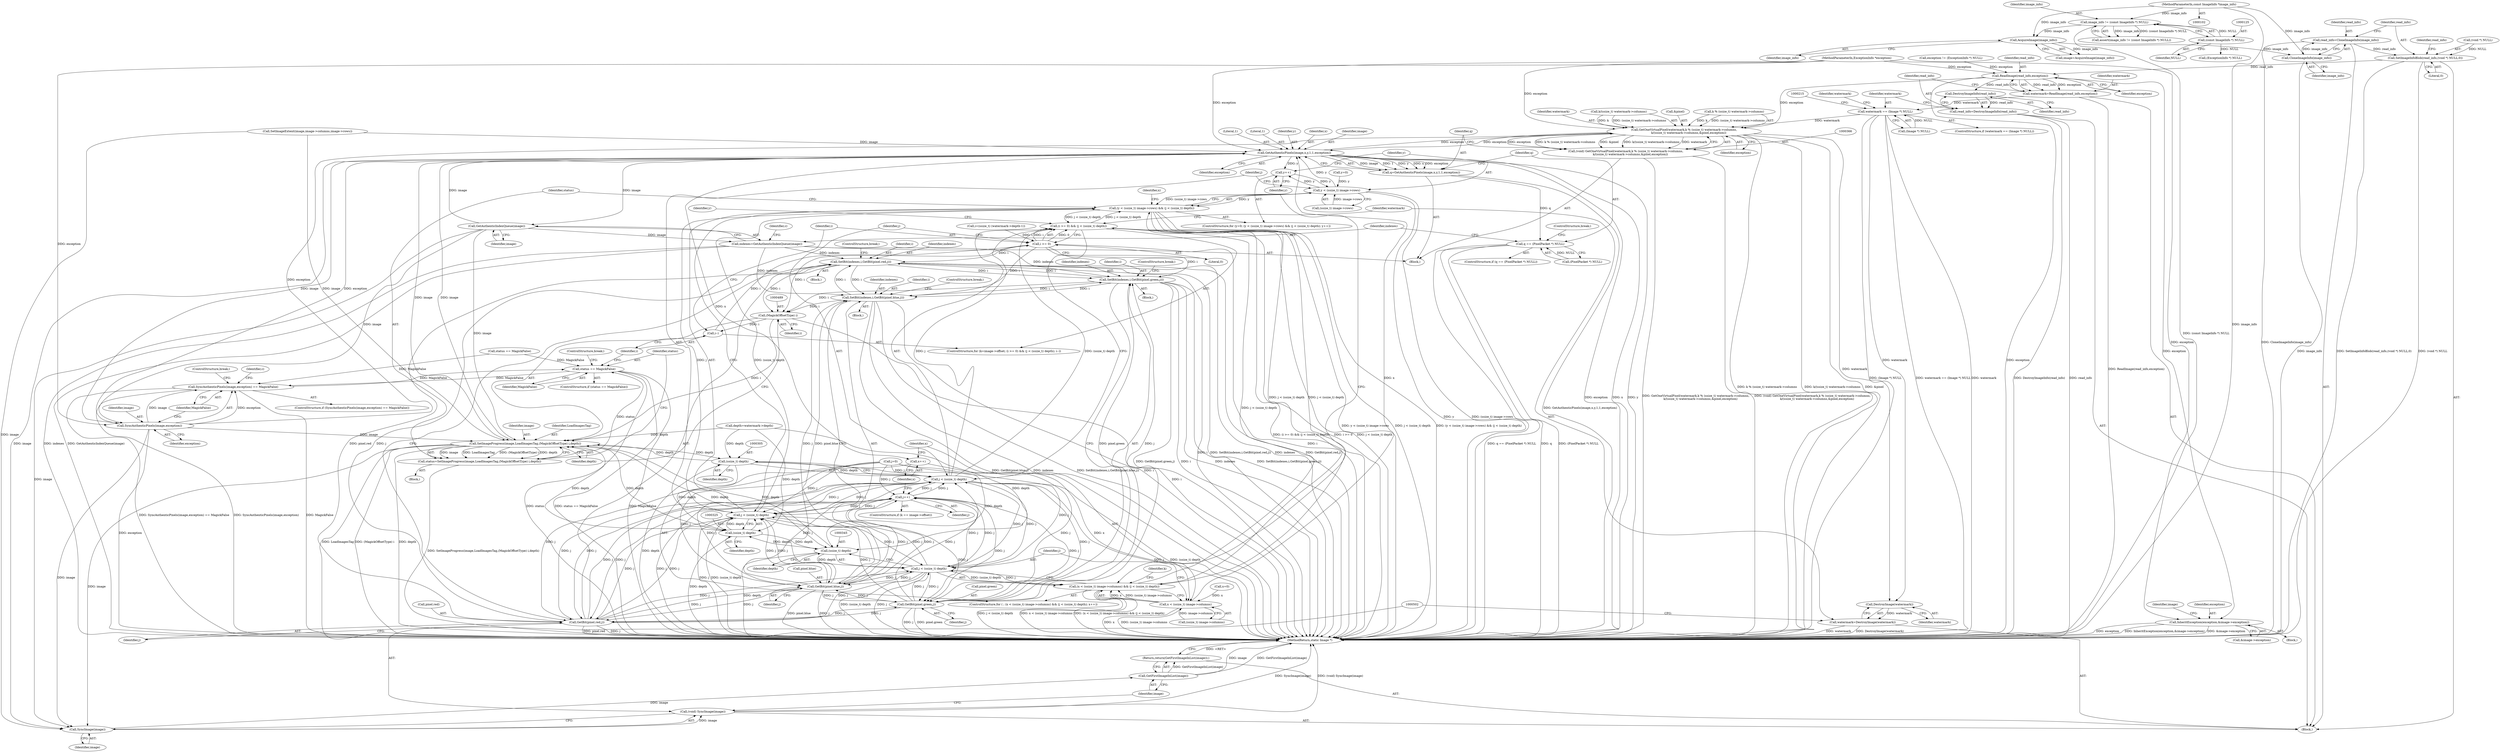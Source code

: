 digraph "0_ImageMagick_f6e9d0d9955e85bdd7540b251cd50d598dacc5e6_58@API" {
"1000182" [label="(Call,read_info=CloneImageInfo(image_info))"];
"1000184" [label="(Call,CloneImageInfo(image_info))"];
"1000165" [label="(Call,AcquireImage(image_info))"];
"1000122" [label="(Call,image_info != (const ImageInfo *) NULL)"];
"1000103" [label="(MethodParameterIn,const ImageInfo *image_info)"];
"1000124" [label="(Call,(const ImageInfo *) NULL)"];
"1000186" [label="(Call,SetImageInfoBlob(read_info,(void *) NULL,0))"];
"1000200" [label="(Call,ReadImage(read_info,exception))"];
"1000198" [label="(Call,watermark=ReadImage(read_info,exception))"];
"1000208" [label="(Call,watermark == (Image *) NULL)"];
"1000367" [label="(Call,GetOneVirtualPixel(watermark,k % (ssize_t) watermark->columns,\n          k/(ssize_t) watermark->columns,&pixel,exception))"];
"1000365" [label="(Call,(void) GetOneVirtualPixel(watermark,k % (ssize_t) watermark->columns,\n          k/(ssize_t) watermark->columns,&pixel,exception))"];
"1000388" [label="(Call,GetAuthenticPixels(image,x,y,1,1,exception))"];
"1000327" [label="(Call,y++)"];
"1000315" [label="(Call,y < (ssize_t) image->rows)"];
"1000314" [label="(Call,(y < (ssize_t) image->rows) && (j < (ssize_t) depth))"];
"1000298" [label="(Call,(i >= 0) && (j < (ssize_t) depth))"];
"1000334" [label="(Call,(x < (ssize_t) image->columns) && (j < (ssize_t) depth))"];
"1000347" [label="(Call,x++)"];
"1000335" [label="(Call,x < (ssize_t) image->columns)"];
"1000386" [label="(Call,q=GetAuthenticPixels(image,x,y,1,1,exception))"];
"1000396" [label="(Call,q == (PixelPacket *) NULL)"];
"1000404" [label="(Call,GetAuthenticIndexQueue(image))"];
"1000402" [label="(Call,indexes=GetAuthenticIndexQueue(image))"];
"1000411" [label="(Call,SetBit(indexes,i,GetBit(pixel.red,j)))"];
"1000422" [label="(Call,SetBit(indexes,i,GetBit(pixel.green,j)))"];
"1000433" [label="(Call,SetBit(indexes,i,GetBit(pixel.blue,j)))"];
"1000488" [label="(Call,(MagickOffsetType) i)"];
"1000307" [label="(Call,i--)"];
"1000299" [label="(Call,i >= 0)"];
"1000485" [label="(Call,SetImageProgress(image,LoadImagesTag,(MagickOffsetType) i,depth))"];
"1000304" [label="(Call,(ssize_t) depth)"];
"1000302" [label="(Call,j < (ssize_t) depth)"];
"1000322" [label="(Call,j < (ssize_t) depth)"];
"1000342" [label="(Call,j < (ssize_t) depth)"];
"1000414" [label="(Call,GetBit(pixel.red,j))"];
"1000425" [label="(Call,GetBit(pixel.green,j))"];
"1000436" [label="(Call,GetBit(pixel.blue,j))"];
"1000481" [label="(Call,j++)"];
"1000324" [label="(Call,(ssize_t) depth)"];
"1000344" [label="(Call,(ssize_t) depth)"];
"1000483" [label="(Call,status=SetImageProgress(image,LoadImagesTag,(MagickOffsetType) i,depth))"];
"1000493" [label="(Call,status == MagickFalse)"];
"1000443" [label="(Call,SyncAuthenticPixels(image,exception) == MagickFalse)"];
"1000503" [label="(Call,SyncImage(image))"];
"1000501" [label="(Call,(void) SyncImage(image))"];
"1000506" [label="(Call,GetFirstImageInList(image))"];
"1000505" [label="(Return,return(GetFirstImageInList(image));)"];
"1000444" [label="(Call,SyncAuthenticPixels(image,exception))"];
"1000499" [label="(Call,DestroyImage(watermark))"];
"1000497" [label="(Call,watermark=DestroyImage(watermark))"];
"1000205" [label="(Call,DestroyImageInfo(read_info))"];
"1000203" [label="(Call,read_info=DestroyImageInfo(read_info))"];
"1000260" [label="(Call,InheritException(exception,&image->exception))"];
"1000396" [label="(Call,q == (PixelPacket *) NULL)"];
"1000404" [label="(Call,GetAuthenticIndexQueue(image))"];
"1000484" [label="(Identifier,status)"];
"1000334" [label="(Call,(x < (ssize_t) image->columns) && (j < (ssize_t) depth))"];
"1000500" [label="(Identifier,watermark)"];
"1000195" [label="(Identifier,read_info)"];
"1000481" [label="(Call,j++)"];
"1000105" [label="(Block,)"];
"1000314" [label="(Call,(y < (ssize_t) image->rows) && (j < (ssize_t) depth))"];
"1000330" [label="(Call,x=0)"];
"1000103" [label="(MethodParameterIn,const ImageInfo *image_info)"];
"1000123" [label="(Identifier,image_info)"];
"1000386" [label="(Call,q=GetAuthenticPixels(image,x,y,1,1,exception))"];
"1000300" [label="(Identifier,i)"];
"1000447" [label="(Identifier,MagickFalse)"];
"1000497" [label="(Call,watermark=DestroyImage(watermark))"];
"1000422" [label="(Call,SetBit(indexes,i,GetBit(pixel.green,j)))"];
"1000317" [label="(Call,(ssize_t) image->rows)"];
"1000411" [label="(Call,SetBit(indexes,i,GetBit(pixel.red,j)))"];
"1000331" [label="(Identifier,x)"];
"1000198" [label="(Call,watermark=ReadImage(read_info,exception))"];
"1000394" [label="(Identifier,exception)"];
"1000413" [label="(Identifier,i)"];
"1000342" [label="(Call,j < (ssize_t) depth)"];
"1000486" [label="(Identifier,image)"];
"1000104" [label="(MethodParameterIn,ExceptionInfo *exception)"];
"1000328" [label="(Identifier,y)"];
"1000393" [label="(Literal,1)"];
"1000392" [label="(Literal,1)"];
"1000488" [label="(Call,(MagickOffsetType) i)"];
"1000166" [label="(Identifier,image_info)"];
"1000335" [label="(Call,x < (ssize_t) image->columns)"];
"1000121" [label="(Call,assert(image_info != (const ImageInfo *) NULL))"];
"1000302" [label="(Call,j < (ssize_t) depth)"];
"1000182" [label="(Call,read_info=CloneImageInfo(image_info))"];
"1000385" [label="(Identifier,exception)"];
"1000210" [label="(Call,(Image *) NULL)"];
"1000424" [label="(Identifier,i)"];
"1000391" [label="(Identifier,y)"];
"1000344" [label="(Call,(ssize_t) depth)"];
"1000259" [label="(Block,)"];
"1000445" [label="(Identifier,image)"];
"1000183" [label="(Identifier,read_info)"];
"1000163" [label="(Call,image=AcquireImage(image_info))"];
"1000405" [label="(Identifier,image)"];
"1000261" [label="(Identifier,exception)"];
"1000312" [label="(Identifier,y)"];
"1000203" [label="(Call,read_info=DestroyImageInfo(read_info))"];
"1000346" [label="(Identifier,depth)"];
"1000491" [label="(Identifier,depth)"];
"1000219" [label="(Identifier,watermark)"];
"1000209" [label="(Identifier,watermark)"];
"1000275" [label="(Call,j=0)"];
"1000495" [label="(Identifier,MagickFalse)"];
"1000185" [label="(Identifier,image_info)"];
"1000415" [label="(Call,pixel.red)"];
"1000260" [label="(Call,InheritException(exception,&image->exception))"];
"1000475" [label="(ControlStructure,if (k == image->offset))"];
"1000442" [label="(ControlStructure,if (SyncAuthenticPixels(image,exception) == MagickFalse))"];
"1000298" [label="(Call,(i >= 0) && (j < (ssize_t) depth))"];
"1000376" [label="(Call,k/(ssize_t) watermark->columns)"];
"1000450" [label="(Identifier,c)"];
"1000207" [label="(ControlStructure,if (watermark == (Image *) NULL))"];
"1000126" [label="(Identifier,NULL)"];
"1000199" [label="(Identifier,watermark)"];
"1000303" [label="(Identifier,j)"];
"1000324" [label="(Call,(ssize_t) depth)"];
"1000204" [label="(Identifier,read_info)"];
"1000430" [label="(ControlStructure,break;)"];
"1000191" [label="(Literal,0)"];
"1000256" [label="(Call,status == MagickFalse)"];
"1000188" [label="(Call,(void *) NULL)"];
"1000507" [label="(Identifier,image)"];
"1000432" [label="(Block,)"];
"1000499" [label="(Call,DestroyImage(watermark))"];
"1000501" [label="(Call,(void) SyncImage(image))"];
"1000503" [label="(Call,SyncImage(image))"];
"1000262" [label="(Call,&image->exception)"];
"1000426" [label="(Call,pixel.green)"];
"1000365" [label="(Call,(void) GetOneVirtualPixel(watermark,k % (ssize_t) watermark->columns,\n          k/(ssize_t) watermark->columns,&pixel,exception))"];
"1000327" [label="(Call,y++)"];
"1000336" [label="(Identifier,x)"];
"1000337" [label="(Call,(ssize_t) image->columns)"];
"1000483" [label="(Call,status=SetImageProgress(image,LoadImagesTag,(MagickOffsetType) i,depth))"];
"1000268" [label="(Identifier,image)"];
"1000323" [label="(Identifier,j)"];
"1000315" [label="(Call,y < (ssize_t) image->rows)"];
"1000353" [label="(Identifier,k)"];
"1000443" [label="(Call,SyncAuthenticPixels(image,exception) == MagickFalse)"];
"1000412" [label="(Identifier,indexes)"];
"1000504" [label="(Identifier,image)"];
"1000387" [label="(Identifier,q)"];
"1000395" [label="(ControlStructure,if (q == (PixelPacket *) NULL))"];
"1000308" [label="(Identifier,i)"];
"1000151" [label="(Call,(ExceptionInfo *) NULL)"];
"1000421" [label="(Block,)"];
"1000206" [label="(Identifier,read_info)"];
"1000311" [label="(Call,y=0)"];
"1000347" [label="(Call,x++)"];
"1000349" [label="(Block,)"];
"1000383" [label="(Call,&pixel)"];
"1000397" [label="(Identifier,q)"];
"1000493" [label="(Call,status == MagickFalse)"];
"1000496" [label="(ControlStructure,break;)"];
"1000310" [label="(ControlStructure,for (y=0; (y < (ssize_t) image->rows) && (j < (ssize_t) depth); y++))"];
"1000165" [label="(Call,AcquireImage(image_info))"];
"1000309" [label="(Block,)"];
"1000202" [label="(Identifier,exception)"];
"1000498" [label="(Identifier,watermark)"];
"1000287" [label="(Call,depth=watermark->depth)"];
"1000425" [label="(Call,GetBit(pixel.green,j))"];
"1000149" [label="(Call,exception != (ExceptionInfo *) NULL)"];
"1000407" [label="(Identifier,c)"];
"1000494" [label="(Identifier,status)"];
"1000367" [label="(Call,GetOneVirtualPixel(watermark,k % (ssize_t) watermark->columns,\n          k/(ssize_t) watermark->columns,&pixel,exception))"];
"1000122" [label="(Call,image_info != (const ImageInfo *) NULL)"];
"1000492" [label="(ControlStructure,if (status == MagickFalse))"];
"1000187" [label="(Identifier,read_info)"];
"1000326" [label="(Identifier,depth)"];
"1000414" [label="(Call,GetBit(pixel.red,j))"];
"1000433" [label="(Call,SetBit(indexes,i,GetBit(pixel.blue,j)))"];
"1000333" [label="(ControlStructure,for ( ; (x < (ssize_t) image->columns) && (j < (ssize_t) depth); x++))"];
"1000304" [label="(Call,(ssize_t) depth)"];
"1000437" [label="(Call,pixel.blue)"];
"1000307" [label="(Call,i--)"];
"1000390" [label="(Identifier,x)"];
"1000403" [label="(Identifier,indexes)"];
"1000487" [label="(Identifier,LoadImagesTag)"];
"1000506" [label="(Call,GetFirstImageInList(image))"];
"1000299" [label="(Call,i >= 0)"];
"1000490" [label="(Identifier,i)"];
"1000124" [label="(Call,(const ImageInfo *) NULL)"];
"1000446" [label="(Identifier,exception)"];
"1000369" [label="(Call,k % (ssize_t) watermark->columns)"];
"1000200" [label="(Call,ReadImage(read_info,exception))"];
"1000348" [label="(Identifier,x)"];
"1000316" [label="(Identifier,y)"];
"1000436" [label="(Call,GetBit(pixel.blue,j))"];
"1000186" [label="(Call,SetImageInfoBlob(read_info,(void *) NULL,0))"];
"1000301" [label="(Literal,0)"];
"1000508" [label="(MethodReturn,static Image *)"];
"1000440" [label="(Identifier,j)"];
"1000485" [label="(Call,SetImageProgress(image,LoadImagesTag,(MagickOffsetType) i,depth))"];
"1000401" [label="(ControlStructure,break;)"];
"1000184" [label="(Call,CloneImageInfo(image_info))"];
"1000429" [label="(Identifier,j)"];
"1000448" [label="(ControlStructure,break;)"];
"1000423" [label="(Identifier,indexes)"];
"1000292" [label="(ControlStructure,for (k=image->offset; (i >= 0) && (j < (ssize_t) depth); i--))"];
"1000398" [label="(Call,(PixelPacket *) NULL)"];
"1000201" [label="(Identifier,read_info)"];
"1000306" [label="(Identifier,depth)"];
"1000247" [label="(Call,SetImageExtent(image,image->columns,image->rows))"];
"1000419" [label="(ControlStructure,break;)"];
"1000482" [label="(Identifier,j)"];
"1000322" [label="(Call,j < (ssize_t) depth)"];
"1000410" [label="(Block,)"];
"1000388" [label="(Call,GetAuthenticPixels(image,x,y,1,1,exception))"];
"1000444" [label="(Call,SyncAuthenticPixels(image,exception))"];
"1000278" [label="(Call,i=(ssize_t) (watermark->depth-1))"];
"1000389" [label="(Identifier,image)"];
"1000505" [label="(Return,return(GetFirstImageInList(image));)"];
"1000343" [label="(Identifier,j)"];
"1000434" [label="(Identifier,indexes)"];
"1000208" [label="(Call,watermark == (Image *) NULL)"];
"1000402" [label="(Call,indexes=GetAuthenticIndexQueue(image))"];
"1000435" [label="(Identifier,i)"];
"1000205" [label="(Call,DestroyImageInfo(read_info))"];
"1000418" [label="(Identifier,j)"];
"1000368" [label="(Identifier,watermark)"];
"1000441" [label="(ControlStructure,break;)"];
"1000182" -> "1000105"  [label="AST: "];
"1000182" -> "1000184"  [label="CFG: "];
"1000183" -> "1000182"  [label="AST: "];
"1000184" -> "1000182"  [label="AST: "];
"1000187" -> "1000182"  [label="CFG: "];
"1000182" -> "1000508"  [label="DDG: CloneImageInfo(image_info)"];
"1000184" -> "1000182"  [label="DDG: image_info"];
"1000182" -> "1000186"  [label="DDG: read_info"];
"1000184" -> "1000185"  [label="CFG: "];
"1000185" -> "1000184"  [label="AST: "];
"1000184" -> "1000508"  [label="DDG: image_info"];
"1000165" -> "1000184"  [label="DDG: image_info"];
"1000103" -> "1000184"  [label="DDG: image_info"];
"1000165" -> "1000163"  [label="AST: "];
"1000165" -> "1000166"  [label="CFG: "];
"1000166" -> "1000165"  [label="AST: "];
"1000163" -> "1000165"  [label="CFG: "];
"1000165" -> "1000163"  [label="DDG: image_info"];
"1000122" -> "1000165"  [label="DDG: image_info"];
"1000103" -> "1000165"  [label="DDG: image_info"];
"1000122" -> "1000121"  [label="AST: "];
"1000122" -> "1000124"  [label="CFG: "];
"1000123" -> "1000122"  [label="AST: "];
"1000124" -> "1000122"  [label="AST: "];
"1000121" -> "1000122"  [label="CFG: "];
"1000122" -> "1000508"  [label="DDG: (const ImageInfo *) NULL"];
"1000122" -> "1000121"  [label="DDG: image_info"];
"1000122" -> "1000121"  [label="DDG: (const ImageInfo *) NULL"];
"1000103" -> "1000122"  [label="DDG: image_info"];
"1000124" -> "1000122"  [label="DDG: NULL"];
"1000103" -> "1000102"  [label="AST: "];
"1000103" -> "1000508"  [label="DDG: image_info"];
"1000124" -> "1000126"  [label="CFG: "];
"1000125" -> "1000124"  [label="AST: "];
"1000126" -> "1000124"  [label="AST: "];
"1000124" -> "1000151"  [label="DDG: NULL"];
"1000186" -> "1000105"  [label="AST: "];
"1000186" -> "1000191"  [label="CFG: "];
"1000187" -> "1000186"  [label="AST: "];
"1000188" -> "1000186"  [label="AST: "];
"1000191" -> "1000186"  [label="AST: "];
"1000195" -> "1000186"  [label="CFG: "];
"1000186" -> "1000508"  [label="DDG: (void *) NULL"];
"1000186" -> "1000508"  [label="DDG: SetImageInfoBlob(read_info,(void *) NULL,0)"];
"1000188" -> "1000186"  [label="DDG: NULL"];
"1000186" -> "1000200"  [label="DDG: read_info"];
"1000200" -> "1000198"  [label="AST: "];
"1000200" -> "1000202"  [label="CFG: "];
"1000201" -> "1000200"  [label="AST: "];
"1000202" -> "1000200"  [label="AST: "];
"1000198" -> "1000200"  [label="CFG: "];
"1000200" -> "1000508"  [label="DDG: exception"];
"1000200" -> "1000198"  [label="DDG: read_info"];
"1000200" -> "1000198"  [label="DDG: exception"];
"1000149" -> "1000200"  [label="DDG: exception"];
"1000104" -> "1000200"  [label="DDG: exception"];
"1000200" -> "1000205"  [label="DDG: read_info"];
"1000200" -> "1000260"  [label="DDG: exception"];
"1000200" -> "1000367"  [label="DDG: exception"];
"1000198" -> "1000105"  [label="AST: "];
"1000199" -> "1000198"  [label="AST: "];
"1000204" -> "1000198"  [label="CFG: "];
"1000198" -> "1000508"  [label="DDG: ReadImage(read_info,exception)"];
"1000198" -> "1000208"  [label="DDG: watermark"];
"1000208" -> "1000207"  [label="AST: "];
"1000208" -> "1000210"  [label="CFG: "];
"1000209" -> "1000208"  [label="AST: "];
"1000210" -> "1000208"  [label="AST: "];
"1000215" -> "1000208"  [label="CFG: "];
"1000219" -> "1000208"  [label="CFG: "];
"1000208" -> "1000508"  [label="DDG: watermark"];
"1000208" -> "1000508"  [label="DDG: (Image *) NULL"];
"1000208" -> "1000508"  [label="DDG: watermark == (Image *) NULL"];
"1000210" -> "1000208"  [label="DDG: NULL"];
"1000208" -> "1000367"  [label="DDG: watermark"];
"1000208" -> "1000499"  [label="DDG: watermark"];
"1000367" -> "1000365"  [label="AST: "];
"1000367" -> "1000385"  [label="CFG: "];
"1000368" -> "1000367"  [label="AST: "];
"1000369" -> "1000367"  [label="AST: "];
"1000376" -> "1000367"  [label="AST: "];
"1000383" -> "1000367"  [label="AST: "];
"1000385" -> "1000367"  [label="AST: "];
"1000365" -> "1000367"  [label="CFG: "];
"1000367" -> "1000508"  [label="DDG: k % (ssize_t) watermark->columns"];
"1000367" -> "1000508"  [label="DDG: k/(ssize_t) watermark->columns"];
"1000367" -> "1000508"  [label="DDG: &pixel"];
"1000367" -> "1000365"  [label="DDG: exception"];
"1000367" -> "1000365"  [label="DDG: k % (ssize_t) watermark->columns"];
"1000367" -> "1000365"  [label="DDG: &pixel"];
"1000367" -> "1000365"  [label="DDG: k/(ssize_t) watermark->columns"];
"1000367" -> "1000365"  [label="DDG: watermark"];
"1000369" -> "1000367"  [label="DDG: k"];
"1000369" -> "1000367"  [label="DDG: (ssize_t) watermark->columns"];
"1000376" -> "1000367"  [label="DDG: k"];
"1000376" -> "1000367"  [label="DDG: (ssize_t) watermark->columns"];
"1000388" -> "1000367"  [label="DDG: exception"];
"1000444" -> "1000367"  [label="DDG: exception"];
"1000104" -> "1000367"  [label="DDG: exception"];
"1000367" -> "1000388"  [label="DDG: exception"];
"1000367" -> "1000499"  [label="DDG: watermark"];
"1000365" -> "1000349"  [label="AST: "];
"1000366" -> "1000365"  [label="AST: "];
"1000387" -> "1000365"  [label="CFG: "];
"1000365" -> "1000508"  [label="DDG: (void) GetOneVirtualPixel(watermark,k % (ssize_t) watermark->columns,\n          k/(ssize_t) watermark->columns,&pixel,exception)"];
"1000365" -> "1000508"  [label="DDG: GetOneVirtualPixel(watermark,k % (ssize_t) watermark->columns,\n          k/(ssize_t) watermark->columns,&pixel,exception)"];
"1000388" -> "1000386"  [label="AST: "];
"1000388" -> "1000394"  [label="CFG: "];
"1000389" -> "1000388"  [label="AST: "];
"1000390" -> "1000388"  [label="AST: "];
"1000391" -> "1000388"  [label="AST: "];
"1000392" -> "1000388"  [label="AST: "];
"1000393" -> "1000388"  [label="AST: "];
"1000394" -> "1000388"  [label="AST: "];
"1000386" -> "1000388"  [label="CFG: "];
"1000388" -> "1000508"  [label="DDG: exception"];
"1000388" -> "1000508"  [label="DDG: x"];
"1000388" -> "1000508"  [label="DDG: y"];
"1000388" -> "1000327"  [label="DDG: y"];
"1000388" -> "1000347"  [label="DDG: x"];
"1000388" -> "1000386"  [label="DDG: image"];
"1000388" -> "1000386"  [label="DDG: 1"];
"1000388" -> "1000386"  [label="DDG: y"];
"1000388" -> "1000386"  [label="DDG: x"];
"1000388" -> "1000386"  [label="DDG: exception"];
"1000247" -> "1000388"  [label="DDG: image"];
"1000485" -> "1000388"  [label="DDG: image"];
"1000404" -> "1000388"  [label="DDG: image"];
"1000444" -> "1000388"  [label="DDG: image"];
"1000335" -> "1000388"  [label="DDG: x"];
"1000315" -> "1000388"  [label="DDG: y"];
"1000104" -> "1000388"  [label="DDG: exception"];
"1000388" -> "1000404"  [label="DDG: image"];
"1000388" -> "1000444"  [label="DDG: exception"];
"1000388" -> "1000485"  [label="DDG: image"];
"1000388" -> "1000503"  [label="DDG: image"];
"1000327" -> "1000310"  [label="AST: "];
"1000327" -> "1000328"  [label="CFG: "];
"1000328" -> "1000327"  [label="AST: "];
"1000316" -> "1000327"  [label="CFG: "];
"1000327" -> "1000315"  [label="DDG: y"];
"1000315" -> "1000327"  [label="DDG: y"];
"1000315" -> "1000314"  [label="AST: "];
"1000315" -> "1000317"  [label="CFG: "];
"1000316" -> "1000315"  [label="AST: "];
"1000317" -> "1000315"  [label="AST: "];
"1000323" -> "1000315"  [label="CFG: "];
"1000314" -> "1000315"  [label="CFG: "];
"1000315" -> "1000508"  [label="DDG: y"];
"1000315" -> "1000508"  [label="DDG: (ssize_t) image->rows"];
"1000315" -> "1000314"  [label="DDG: y"];
"1000315" -> "1000314"  [label="DDG: (ssize_t) image->rows"];
"1000311" -> "1000315"  [label="DDG: y"];
"1000317" -> "1000315"  [label="DDG: image->rows"];
"1000314" -> "1000310"  [label="AST: "];
"1000314" -> "1000322"  [label="CFG: "];
"1000322" -> "1000314"  [label="AST: "];
"1000331" -> "1000314"  [label="CFG: "];
"1000484" -> "1000314"  [label="CFG: "];
"1000314" -> "1000508"  [label="DDG: y < (ssize_t) image->rows"];
"1000314" -> "1000508"  [label="DDG: j < (ssize_t) depth"];
"1000314" -> "1000508"  [label="DDG: (y < (ssize_t) image->rows) && (j < (ssize_t) depth)"];
"1000314" -> "1000298"  [label="DDG: j < (ssize_t) depth"];
"1000322" -> "1000314"  [label="DDG: j"];
"1000322" -> "1000314"  [label="DDG: (ssize_t) depth"];
"1000298" -> "1000314"  [label="DDG: j < (ssize_t) depth"];
"1000334" -> "1000314"  [label="DDG: j < (ssize_t) depth"];
"1000314" -> "1000334"  [label="DDG: j < (ssize_t) depth"];
"1000298" -> "1000292"  [label="AST: "];
"1000298" -> "1000299"  [label="CFG: "];
"1000298" -> "1000302"  [label="CFG: "];
"1000299" -> "1000298"  [label="AST: "];
"1000302" -> "1000298"  [label="AST: "];
"1000312" -> "1000298"  [label="CFG: "];
"1000498" -> "1000298"  [label="CFG: "];
"1000298" -> "1000508"  [label="DDG: (i >= 0) && (j < (ssize_t) depth)"];
"1000298" -> "1000508"  [label="DDG: i >= 0"];
"1000298" -> "1000508"  [label="DDG: j < (ssize_t) depth"];
"1000299" -> "1000298"  [label="DDG: i"];
"1000299" -> "1000298"  [label="DDG: 0"];
"1000302" -> "1000298"  [label="DDG: j"];
"1000302" -> "1000298"  [label="DDG: (ssize_t) depth"];
"1000334" -> "1000298"  [label="DDG: j < (ssize_t) depth"];
"1000334" -> "1000333"  [label="AST: "];
"1000334" -> "1000335"  [label="CFG: "];
"1000334" -> "1000342"  [label="CFG: "];
"1000335" -> "1000334"  [label="AST: "];
"1000342" -> "1000334"  [label="AST: "];
"1000353" -> "1000334"  [label="CFG: "];
"1000328" -> "1000334"  [label="CFG: "];
"1000334" -> "1000508"  [label="DDG: (x < (ssize_t) image->columns) && (j < (ssize_t) depth)"];
"1000334" -> "1000508"  [label="DDG: j < (ssize_t) depth"];
"1000334" -> "1000508"  [label="DDG: x < (ssize_t) image->columns"];
"1000335" -> "1000334"  [label="DDG: x"];
"1000335" -> "1000334"  [label="DDG: (ssize_t) image->columns"];
"1000342" -> "1000334"  [label="DDG: j"];
"1000342" -> "1000334"  [label="DDG: (ssize_t) depth"];
"1000347" -> "1000333"  [label="AST: "];
"1000347" -> "1000348"  [label="CFG: "];
"1000348" -> "1000347"  [label="AST: "];
"1000336" -> "1000347"  [label="CFG: "];
"1000347" -> "1000335"  [label="DDG: x"];
"1000335" -> "1000337"  [label="CFG: "];
"1000336" -> "1000335"  [label="AST: "];
"1000337" -> "1000335"  [label="AST: "];
"1000343" -> "1000335"  [label="CFG: "];
"1000335" -> "1000508"  [label="DDG: x"];
"1000335" -> "1000508"  [label="DDG: (ssize_t) image->columns"];
"1000330" -> "1000335"  [label="DDG: x"];
"1000337" -> "1000335"  [label="DDG: image->columns"];
"1000386" -> "1000349"  [label="AST: "];
"1000387" -> "1000386"  [label="AST: "];
"1000397" -> "1000386"  [label="CFG: "];
"1000386" -> "1000508"  [label="DDG: GetAuthenticPixels(image,x,y,1,1,exception)"];
"1000386" -> "1000396"  [label="DDG: q"];
"1000396" -> "1000395"  [label="AST: "];
"1000396" -> "1000398"  [label="CFG: "];
"1000397" -> "1000396"  [label="AST: "];
"1000398" -> "1000396"  [label="AST: "];
"1000401" -> "1000396"  [label="CFG: "];
"1000403" -> "1000396"  [label="CFG: "];
"1000396" -> "1000508"  [label="DDG: q == (PixelPacket *) NULL"];
"1000396" -> "1000508"  [label="DDG: q"];
"1000396" -> "1000508"  [label="DDG: (PixelPacket *) NULL"];
"1000398" -> "1000396"  [label="DDG: NULL"];
"1000404" -> "1000402"  [label="AST: "];
"1000404" -> "1000405"  [label="CFG: "];
"1000405" -> "1000404"  [label="AST: "];
"1000402" -> "1000404"  [label="CFG: "];
"1000404" -> "1000402"  [label="DDG: image"];
"1000404" -> "1000444"  [label="DDG: image"];
"1000404" -> "1000485"  [label="DDG: image"];
"1000404" -> "1000503"  [label="DDG: image"];
"1000402" -> "1000349"  [label="AST: "];
"1000403" -> "1000402"  [label="AST: "];
"1000407" -> "1000402"  [label="CFG: "];
"1000402" -> "1000508"  [label="DDG: GetAuthenticIndexQueue(image)"];
"1000402" -> "1000508"  [label="DDG: indexes"];
"1000402" -> "1000411"  [label="DDG: indexes"];
"1000402" -> "1000422"  [label="DDG: indexes"];
"1000402" -> "1000433"  [label="DDG: indexes"];
"1000411" -> "1000410"  [label="AST: "];
"1000411" -> "1000414"  [label="CFG: "];
"1000412" -> "1000411"  [label="AST: "];
"1000413" -> "1000411"  [label="AST: "];
"1000414" -> "1000411"  [label="AST: "];
"1000419" -> "1000411"  [label="CFG: "];
"1000411" -> "1000508"  [label="DDG: SetBit(indexes,i,GetBit(pixel.red,j))"];
"1000411" -> "1000508"  [label="DDG: indexes"];
"1000411" -> "1000508"  [label="DDG: GetBit(pixel.red,j)"];
"1000411" -> "1000508"  [label="DDG: i"];
"1000299" -> "1000411"  [label="DDG: i"];
"1000433" -> "1000411"  [label="DDG: i"];
"1000422" -> "1000411"  [label="DDG: i"];
"1000414" -> "1000411"  [label="DDG: pixel.red"];
"1000414" -> "1000411"  [label="DDG: j"];
"1000411" -> "1000422"  [label="DDG: i"];
"1000411" -> "1000433"  [label="DDG: i"];
"1000411" -> "1000488"  [label="DDG: i"];
"1000422" -> "1000421"  [label="AST: "];
"1000422" -> "1000425"  [label="CFG: "];
"1000423" -> "1000422"  [label="AST: "];
"1000424" -> "1000422"  [label="AST: "];
"1000425" -> "1000422"  [label="AST: "];
"1000430" -> "1000422"  [label="CFG: "];
"1000422" -> "1000508"  [label="DDG: indexes"];
"1000422" -> "1000508"  [label="DDG: SetBit(indexes,i,GetBit(pixel.green,j))"];
"1000422" -> "1000508"  [label="DDG: GetBit(pixel.green,j)"];
"1000422" -> "1000508"  [label="DDG: i"];
"1000299" -> "1000422"  [label="DDG: i"];
"1000433" -> "1000422"  [label="DDG: i"];
"1000425" -> "1000422"  [label="DDG: pixel.green"];
"1000425" -> "1000422"  [label="DDG: j"];
"1000422" -> "1000433"  [label="DDG: i"];
"1000422" -> "1000488"  [label="DDG: i"];
"1000433" -> "1000432"  [label="AST: "];
"1000433" -> "1000436"  [label="CFG: "];
"1000434" -> "1000433"  [label="AST: "];
"1000435" -> "1000433"  [label="AST: "];
"1000436" -> "1000433"  [label="AST: "];
"1000441" -> "1000433"  [label="CFG: "];
"1000433" -> "1000508"  [label="DDG: GetBit(pixel.blue,j)"];
"1000433" -> "1000508"  [label="DDG: indexes"];
"1000433" -> "1000508"  [label="DDG: SetBit(indexes,i,GetBit(pixel.blue,j))"];
"1000433" -> "1000508"  [label="DDG: i"];
"1000299" -> "1000433"  [label="DDG: i"];
"1000436" -> "1000433"  [label="DDG: pixel.blue"];
"1000436" -> "1000433"  [label="DDG: j"];
"1000433" -> "1000488"  [label="DDG: i"];
"1000488" -> "1000485"  [label="AST: "];
"1000488" -> "1000490"  [label="CFG: "];
"1000489" -> "1000488"  [label="AST: "];
"1000490" -> "1000488"  [label="AST: "];
"1000491" -> "1000488"  [label="CFG: "];
"1000488" -> "1000508"  [label="DDG: i"];
"1000488" -> "1000307"  [label="DDG: i"];
"1000488" -> "1000485"  [label="DDG: i"];
"1000299" -> "1000488"  [label="DDG: i"];
"1000307" -> "1000292"  [label="AST: "];
"1000307" -> "1000308"  [label="CFG: "];
"1000308" -> "1000307"  [label="AST: "];
"1000300" -> "1000307"  [label="CFG: "];
"1000307" -> "1000299"  [label="DDG: i"];
"1000299" -> "1000301"  [label="CFG: "];
"1000300" -> "1000299"  [label="AST: "];
"1000301" -> "1000299"  [label="AST: "];
"1000303" -> "1000299"  [label="CFG: "];
"1000299" -> "1000508"  [label="DDG: i"];
"1000278" -> "1000299"  [label="DDG: i"];
"1000485" -> "1000483"  [label="AST: "];
"1000485" -> "1000491"  [label="CFG: "];
"1000486" -> "1000485"  [label="AST: "];
"1000487" -> "1000485"  [label="AST: "];
"1000491" -> "1000485"  [label="AST: "];
"1000483" -> "1000485"  [label="CFG: "];
"1000485" -> "1000508"  [label="DDG: (MagickOffsetType) i"];
"1000485" -> "1000508"  [label="DDG: depth"];
"1000485" -> "1000508"  [label="DDG: LoadImagesTag"];
"1000485" -> "1000304"  [label="DDG: depth"];
"1000485" -> "1000324"  [label="DDG: depth"];
"1000485" -> "1000344"  [label="DDG: depth"];
"1000485" -> "1000483"  [label="DDG: image"];
"1000485" -> "1000483"  [label="DDG: LoadImagesTag"];
"1000485" -> "1000483"  [label="DDG: (MagickOffsetType) i"];
"1000485" -> "1000483"  [label="DDG: depth"];
"1000247" -> "1000485"  [label="DDG: image"];
"1000444" -> "1000485"  [label="DDG: image"];
"1000324" -> "1000485"  [label="DDG: depth"];
"1000287" -> "1000485"  [label="DDG: depth"];
"1000344" -> "1000485"  [label="DDG: depth"];
"1000304" -> "1000485"  [label="DDG: depth"];
"1000485" -> "1000503"  [label="DDG: image"];
"1000304" -> "1000302"  [label="AST: "];
"1000304" -> "1000306"  [label="CFG: "];
"1000305" -> "1000304"  [label="AST: "];
"1000306" -> "1000304"  [label="AST: "];
"1000302" -> "1000304"  [label="CFG: "];
"1000304" -> "1000508"  [label="DDG: depth"];
"1000304" -> "1000302"  [label="DDG: depth"];
"1000287" -> "1000304"  [label="DDG: depth"];
"1000304" -> "1000324"  [label="DDG: depth"];
"1000304" -> "1000344"  [label="DDG: depth"];
"1000303" -> "1000302"  [label="AST: "];
"1000302" -> "1000508"  [label="DDG: (ssize_t) depth"];
"1000302" -> "1000508"  [label="DDG: j"];
"1000342" -> "1000302"  [label="DDG: j"];
"1000322" -> "1000302"  [label="DDG: j"];
"1000425" -> "1000302"  [label="DDG: j"];
"1000481" -> "1000302"  [label="DDG: j"];
"1000436" -> "1000302"  [label="DDG: j"];
"1000414" -> "1000302"  [label="DDG: j"];
"1000275" -> "1000302"  [label="DDG: j"];
"1000302" -> "1000322"  [label="DDG: j"];
"1000302" -> "1000342"  [label="DDG: j"];
"1000302" -> "1000414"  [label="DDG: j"];
"1000302" -> "1000425"  [label="DDG: j"];
"1000302" -> "1000436"  [label="DDG: j"];
"1000302" -> "1000481"  [label="DDG: j"];
"1000322" -> "1000324"  [label="CFG: "];
"1000323" -> "1000322"  [label="AST: "];
"1000324" -> "1000322"  [label="AST: "];
"1000322" -> "1000508"  [label="DDG: (ssize_t) depth"];
"1000322" -> "1000508"  [label="DDG: j"];
"1000342" -> "1000322"  [label="DDG: j"];
"1000425" -> "1000322"  [label="DDG: j"];
"1000481" -> "1000322"  [label="DDG: j"];
"1000436" -> "1000322"  [label="DDG: j"];
"1000414" -> "1000322"  [label="DDG: j"];
"1000275" -> "1000322"  [label="DDG: j"];
"1000324" -> "1000322"  [label="DDG: depth"];
"1000322" -> "1000342"  [label="DDG: j"];
"1000322" -> "1000414"  [label="DDG: j"];
"1000322" -> "1000425"  [label="DDG: j"];
"1000322" -> "1000436"  [label="DDG: j"];
"1000322" -> "1000481"  [label="DDG: j"];
"1000342" -> "1000344"  [label="CFG: "];
"1000343" -> "1000342"  [label="AST: "];
"1000344" -> "1000342"  [label="AST: "];
"1000342" -> "1000508"  [label="DDG: (ssize_t) depth"];
"1000342" -> "1000508"  [label="DDG: j"];
"1000425" -> "1000342"  [label="DDG: j"];
"1000481" -> "1000342"  [label="DDG: j"];
"1000436" -> "1000342"  [label="DDG: j"];
"1000414" -> "1000342"  [label="DDG: j"];
"1000275" -> "1000342"  [label="DDG: j"];
"1000344" -> "1000342"  [label="DDG: depth"];
"1000342" -> "1000414"  [label="DDG: j"];
"1000342" -> "1000425"  [label="DDG: j"];
"1000342" -> "1000436"  [label="DDG: j"];
"1000342" -> "1000481"  [label="DDG: j"];
"1000414" -> "1000418"  [label="CFG: "];
"1000415" -> "1000414"  [label="AST: "];
"1000418" -> "1000414"  [label="AST: "];
"1000414" -> "1000508"  [label="DDG: j"];
"1000414" -> "1000508"  [label="DDG: pixel.red"];
"1000425" -> "1000414"  [label="DDG: j"];
"1000481" -> "1000414"  [label="DDG: j"];
"1000436" -> "1000414"  [label="DDG: j"];
"1000275" -> "1000414"  [label="DDG: j"];
"1000414" -> "1000425"  [label="DDG: j"];
"1000414" -> "1000436"  [label="DDG: j"];
"1000414" -> "1000481"  [label="DDG: j"];
"1000425" -> "1000429"  [label="CFG: "];
"1000426" -> "1000425"  [label="AST: "];
"1000429" -> "1000425"  [label="AST: "];
"1000425" -> "1000508"  [label="DDG: pixel.green"];
"1000425" -> "1000508"  [label="DDG: j"];
"1000481" -> "1000425"  [label="DDG: j"];
"1000436" -> "1000425"  [label="DDG: j"];
"1000275" -> "1000425"  [label="DDG: j"];
"1000425" -> "1000436"  [label="DDG: j"];
"1000425" -> "1000481"  [label="DDG: j"];
"1000436" -> "1000440"  [label="CFG: "];
"1000437" -> "1000436"  [label="AST: "];
"1000440" -> "1000436"  [label="AST: "];
"1000436" -> "1000508"  [label="DDG: pixel.blue"];
"1000436" -> "1000508"  [label="DDG: j"];
"1000481" -> "1000436"  [label="DDG: j"];
"1000275" -> "1000436"  [label="DDG: j"];
"1000436" -> "1000481"  [label="DDG: j"];
"1000481" -> "1000475"  [label="AST: "];
"1000481" -> "1000482"  [label="CFG: "];
"1000482" -> "1000481"  [label="AST: "];
"1000348" -> "1000481"  [label="CFG: "];
"1000481" -> "1000508"  [label="DDG: j"];
"1000275" -> "1000481"  [label="DDG: j"];
"1000324" -> "1000326"  [label="CFG: "];
"1000325" -> "1000324"  [label="AST: "];
"1000326" -> "1000324"  [label="AST: "];
"1000324" -> "1000508"  [label="DDG: depth"];
"1000287" -> "1000324"  [label="DDG: depth"];
"1000344" -> "1000324"  [label="DDG: depth"];
"1000324" -> "1000344"  [label="DDG: depth"];
"1000344" -> "1000346"  [label="CFG: "];
"1000345" -> "1000344"  [label="AST: "];
"1000346" -> "1000344"  [label="AST: "];
"1000344" -> "1000508"  [label="DDG: depth"];
"1000287" -> "1000344"  [label="DDG: depth"];
"1000483" -> "1000309"  [label="AST: "];
"1000484" -> "1000483"  [label="AST: "];
"1000494" -> "1000483"  [label="CFG: "];
"1000483" -> "1000508"  [label="DDG: SetImageProgress(image,LoadImagesTag,(MagickOffsetType) i,depth)"];
"1000483" -> "1000493"  [label="DDG: status"];
"1000493" -> "1000492"  [label="AST: "];
"1000493" -> "1000495"  [label="CFG: "];
"1000494" -> "1000493"  [label="AST: "];
"1000495" -> "1000493"  [label="AST: "];
"1000496" -> "1000493"  [label="CFG: "];
"1000308" -> "1000493"  [label="CFG: "];
"1000493" -> "1000508"  [label="DDG: status"];
"1000493" -> "1000508"  [label="DDG: status == MagickFalse"];
"1000493" -> "1000508"  [label="DDG: MagickFalse"];
"1000493" -> "1000443"  [label="DDG: MagickFalse"];
"1000256" -> "1000493"  [label="DDG: MagickFalse"];
"1000443" -> "1000493"  [label="DDG: MagickFalse"];
"1000443" -> "1000442"  [label="AST: "];
"1000443" -> "1000447"  [label="CFG: "];
"1000444" -> "1000443"  [label="AST: "];
"1000447" -> "1000443"  [label="AST: "];
"1000448" -> "1000443"  [label="CFG: "];
"1000450" -> "1000443"  [label="CFG: "];
"1000443" -> "1000508"  [label="DDG: SyncAuthenticPixels(image,exception) == MagickFalse"];
"1000443" -> "1000508"  [label="DDG: MagickFalse"];
"1000443" -> "1000508"  [label="DDG: SyncAuthenticPixels(image,exception)"];
"1000444" -> "1000443"  [label="DDG: image"];
"1000444" -> "1000443"  [label="DDG: exception"];
"1000256" -> "1000443"  [label="DDG: MagickFalse"];
"1000503" -> "1000501"  [label="AST: "];
"1000503" -> "1000504"  [label="CFG: "];
"1000504" -> "1000503"  [label="AST: "];
"1000501" -> "1000503"  [label="CFG: "];
"1000503" -> "1000501"  [label="DDG: image"];
"1000247" -> "1000503"  [label="DDG: image"];
"1000444" -> "1000503"  [label="DDG: image"];
"1000503" -> "1000506"  [label="DDG: image"];
"1000501" -> "1000105"  [label="AST: "];
"1000502" -> "1000501"  [label="AST: "];
"1000507" -> "1000501"  [label="CFG: "];
"1000501" -> "1000508"  [label="DDG: SyncImage(image)"];
"1000501" -> "1000508"  [label="DDG: (void) SyncImage(image)"];
"1000506" -> "1000505"  [label="AST: "];
"1000506" -> "1000507"  [label="CFG: "];
"1000507" -> "1000506"  [label="AST: "];
"1000505" -> "1000506"  [label="CFG: "];
"1000506" -> "1000508"  [label="DDG: GetFirstImageInList(image)"];
"1000506" -> "1000508"  [label="DDG: image"];
"1000506" -> "1000505"  [label="DDG: GetFirstImageInList(image)"];
"1000505" -> "1000105"  [label="AST: "];
"1000508" -> "1000505"  [label="CFG: "];
"1000505" -> "1000508"  [label="DDG: <RET>"];
"1000444" -> "1000446"  [label="CFG: "];
"1000445" -> "1000444"  [label="AST: "];
"1000446" -> "1000444"  [label="AST: "];
"1000447" -> "1000444"  [label="CFG: "];
"1000444" -> "1000508"  [label="DDG: exception"];
"1000104" -> "1000444"  [label="DDG: exception"];
"1000499" -> "1000497"  [label="AST: "];
"1000499" -> "1000500"  [label="CFG: "];
"1000500" -> "1000499"  [label="AST: "];
"1000497" -> "1000499"  [label="CFG: "];
"1000499" -> "1000497"  [label="DDG: watermark"];
"1000497" -> "1000105"  [label="AST: "];
"1000498" -> "1000497"  [label="AST: "];
"1000502" -> "1000497"  [label="CFG: "];
"1000497" -> "1000508"  [label="DDG: watermark"];
"1000497" -> "1000508"  [label="DDG: DestroyImage(watermark)"];
"1000205" -> "1000203"  [label="AST: "];
"1000205" -> "1000206"  [label="CFG: "];
"1000206" -> "1000205"  [label="AST: "];
"1000203" -> "1000205"  [label="CFG: "];
"1000205" -> "1000203"  [label="DDG: read_info"];
"1000203" -> "1000105"  [label="AST: "];
"1000204" -> "1000203"  [label="AST: "];
"1000209" -> "1000203"  [label="CFG: "];
"1000203" -> "1000508"  [label="DDG: DestroyImageInfo(read_info)"];
"1000203" -> "1000508"  [label="DDG: read_info"];
"1000260" -> "1000259"  [label="AST: "];
"1000260" -> "1000262"  [label="CFG: "];
"1000261" -> "1000260"  [label="AST: "];
"1000262" -> "1000260"  [label="AST: "];
"1000268" -> "1000260"  [label="CFG: "];
"1000260" -> "1000508"  [label="DDG: InheritException(exception,&image->exception)"];
"1000260" -> "1000508"  [label="DDG: &image->exception"];
"1000260" -> "1000508"  [label="DDG: exception"];
"1000104" -> "1000260"  [label="DDG: exception"];
}

